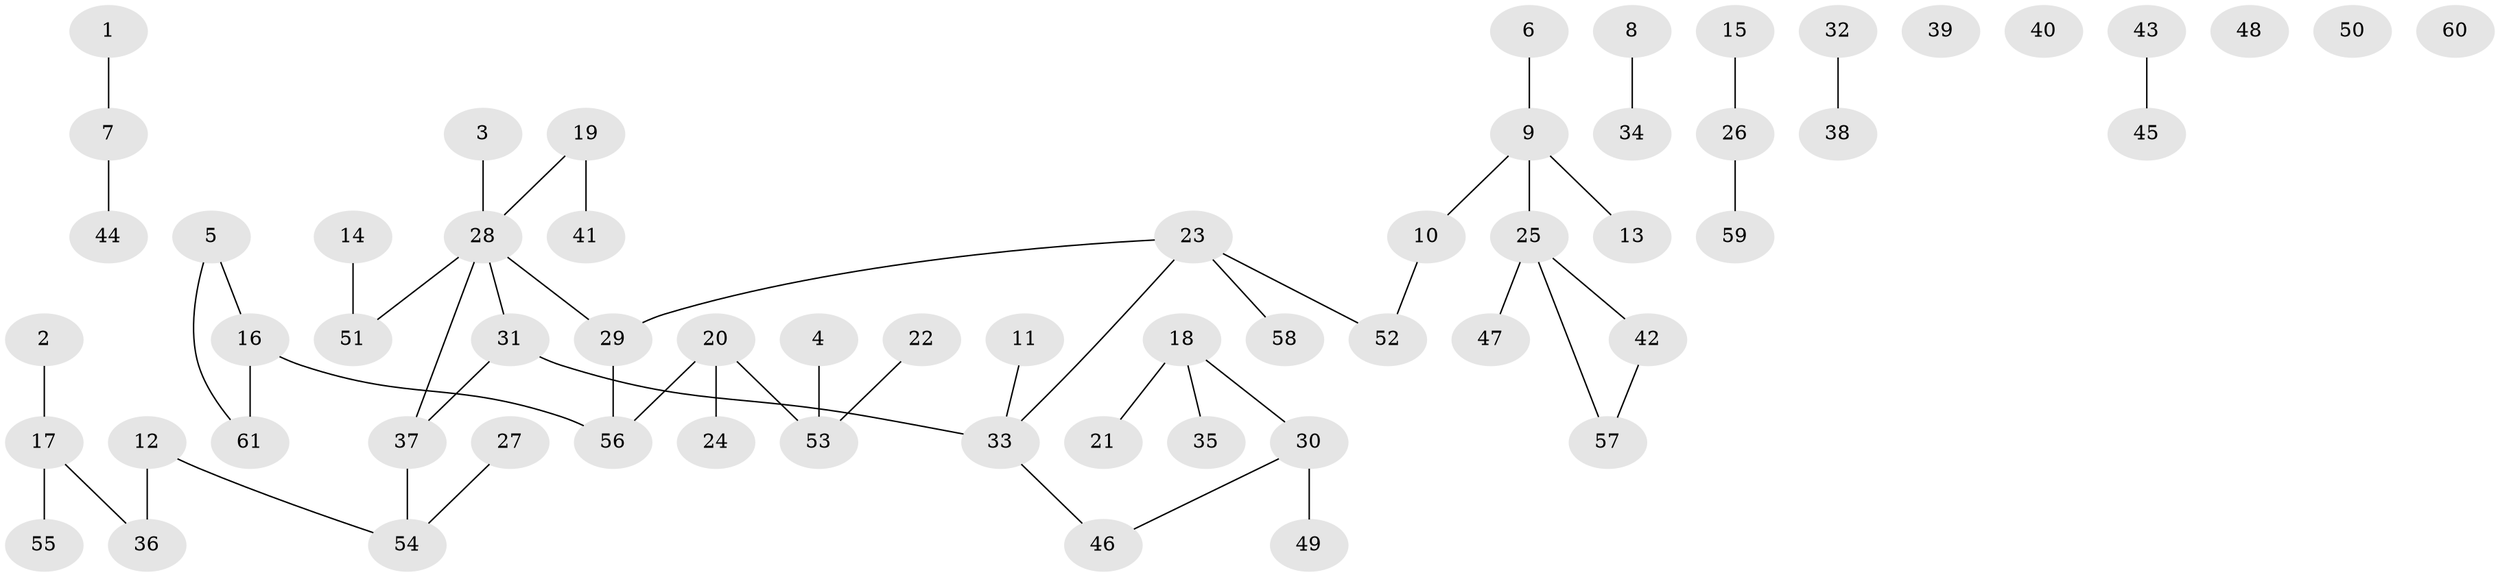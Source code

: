 // Generated by graph-tools (version 1.1) at 2025/00/03/09/25 03:00:43]
// undirected, 61 vertices, 54 edges
graph export_dot {
graph [start="1"]
  node [color=gray90,style=filled];
  1;
  2;
  3;
  4;
  5;
  6;
  7;
  8;
  9;
  10;
  11;
  12;
  13;
  14;
  15;
  16;
  17;
  18;
  19;
  20;
  21;
  22;
  23;
  24;
  25;
  26;
  27;
  28;
  29;
  30;
  31;
  32;
  33;
  34;
  35;
  36;
  37;
  38;
  39;
  40;
  41;
  42;
  43;
  44;
  45;
  46;
  47;
  48;
  49;
  50;
  51;
  52;
  53;
  54;
  55;
  56;
  57;
  58;
  59;
  60;
  61;
  1 -- 7;
  2 -- 17;
  3 -- 28;
  4 -- 53;
  5 -- 16;
  5 -- 61;
  6 -- 9;
  7 -- 44;
  8 -- 34;
  9 -- 10;
  9 -- 13;
  9 -- 25;
  10 -- 52;
  11 -- 33;
  12 -- 36;
  12 -- 54;
  14 -- 51;
  15 -- 26;
  16 -- 56;
  16 -- 61;
  17 -- 36;
  17 -- 55;
  18 -- 21;
  18 -- 30;
  18 -- 35;
  19 -- 28;
  19 -- 41;
  20 -- 24;
  20 -- 53;
  20 -- 56;
  22 -- 53;
  23 -- 29;
  23 -- 33;
  23 -- 52;
  23 -- 58;
  25 -- 42;
  25 -- 47;
  25 -- 57;
  26 -- 59;
  27 -- 54;
  28 -- 29;
  28 -- 31;
  28 -- 37;
  28 -- 51;
  29 -- 56;
  30 -- 46;
  30 -- 49;
  31 -- 33;
  31 -- 37;
  32 -- 38;
  33 -- 46;
  37 -- 54;
  42 -- 57;
  43 -- 45;
}
